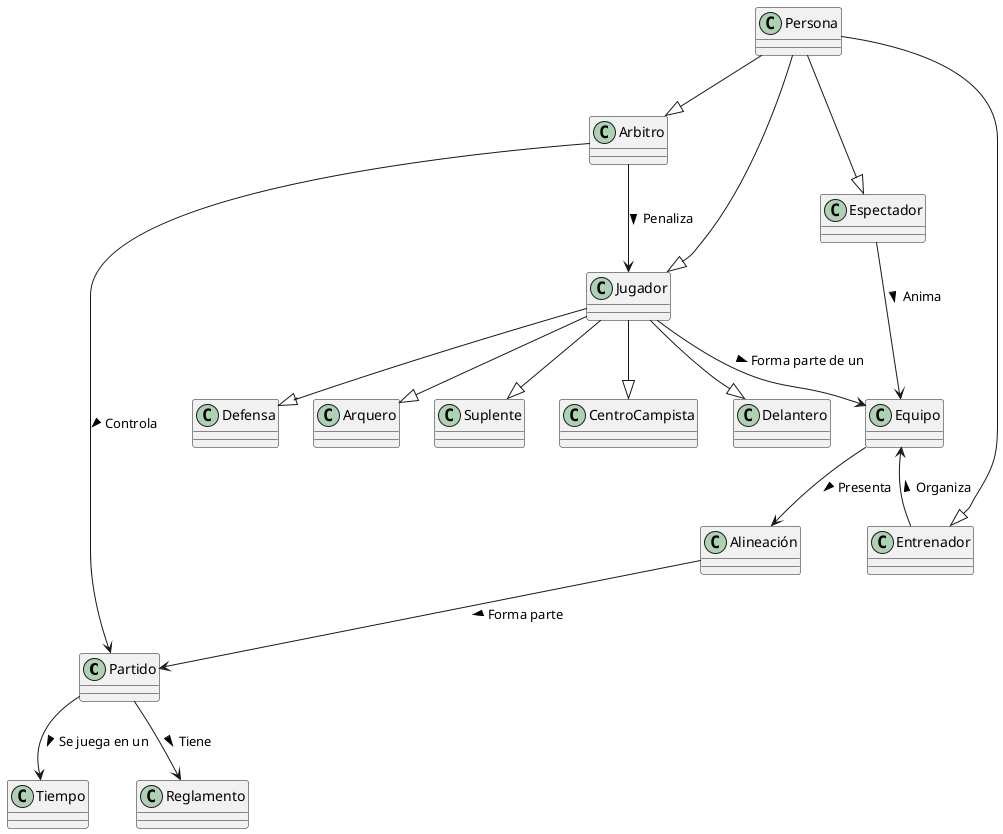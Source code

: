 @startuml

Partido  --> Tiempo: Se juega en un >

Partido --> Reglamento : Tiene >

Equipo --> Alineación : Presenta >

Arbitro --r> Partido : Controla >

Arbitro --> Jugador: Penaliza >

Alineación --> Partido : Forma parte >

Jugador --> Equipo : Forma parte de un >

Espectador --> Equipo: Anima >

Entrenador --u> Equipo : Organiza >

Jugador --|> Defensa
Jugador --|> Arquero
Jugador --|> Suplente
Jugador --|> CentroCampista

Jugador --|> Delantero

Persona --|> Arbitro
Persona --|> Jugador
Persona --|> Espectador
Persona --|> Entrenador




@enduml